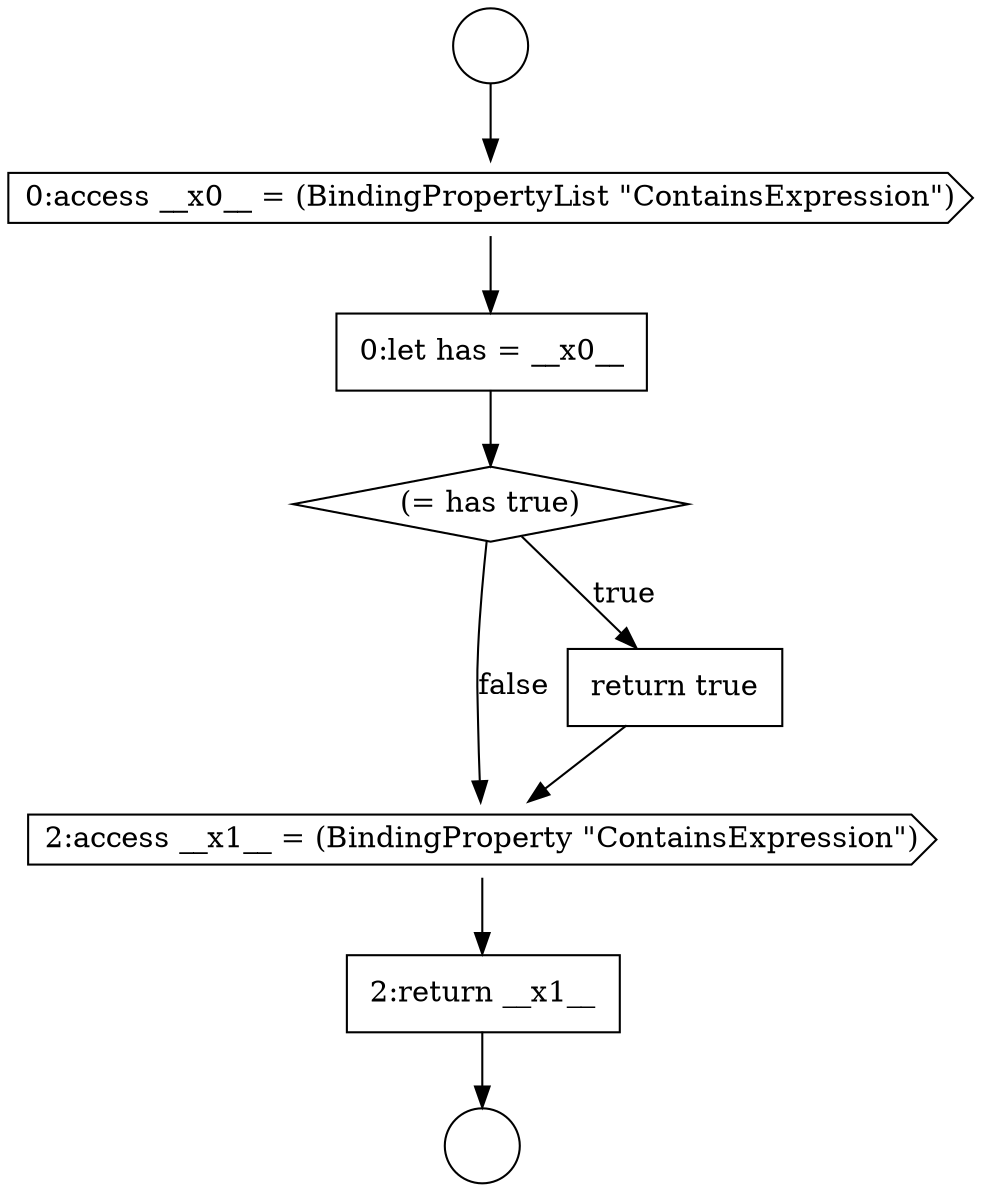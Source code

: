 digraph {
  node6727 [shape=cds, label=<<font color="black">2:access __x1__ = (BindingProperty &quot;ContainsExpression&quot;)</font>> color="black" fillcolor="white" style=filled]
  node6723 [shape=cds, label=<<font color="black">0:access __x0__ = (BindingPropertyList &quot;ContainsExpression&quot;)</font>> color="black" fillcolor="white" style=filled]
  node6728 [shape=none, margin=0, label=<<font color="black">
    <table border="0" cellborder="1" cellspacing="0" cellpadding="10">
      <tr><td align="left">2:return __x1__</td></tr>
    </table>
  </font>> color="black" fillcolor="white" style=filled]
  node6724 [shape=none, margin=0, label=<<font color="black">
    <table border="0" cellborder="1" cellspacing="0" cellpadding="10">
      <tr><td align="left">0:let has = __x0__</td></tr>
    </table>
  </font>> color="black" fillcolor="white" style=filled]
  node6725 [shape=diamond, label=<<font color="black">(= has true)</font>> color="black" fillcolor="white" style=filled]
  node6722 [shape=circle label=" " color="black" fillcolor="white" style=filled]
  node6721 [shape=circle label=" " color="black" fillcolor="white" style=filled]
  node6726 [shape=none, margin=0, label=<<font color="black">
    <table border="0" cellborder="1" cellspacing="0" cellpadding="10">
      <tr><td align="left">return true</td></tr>
    </table>
  </font>> color="black" fillcolor="white" style=filled]
  node6721 -> node6723 [ color="black"]
  node6727 -> node6728 [ color="black"]
  node6724 -> node6725 [ color="black"]
  node6725 -> node6726 [label=<<font color="black">true</font>> color="black"]
  node6725 -> node6727 [label=<<font color="black">false</font>> color="black"]
  node6723 -> node6724 [ color="black"]
  node6728 -> node6722 [ color="black"]
  node6726 -> node6727 [ color="black"]
}
